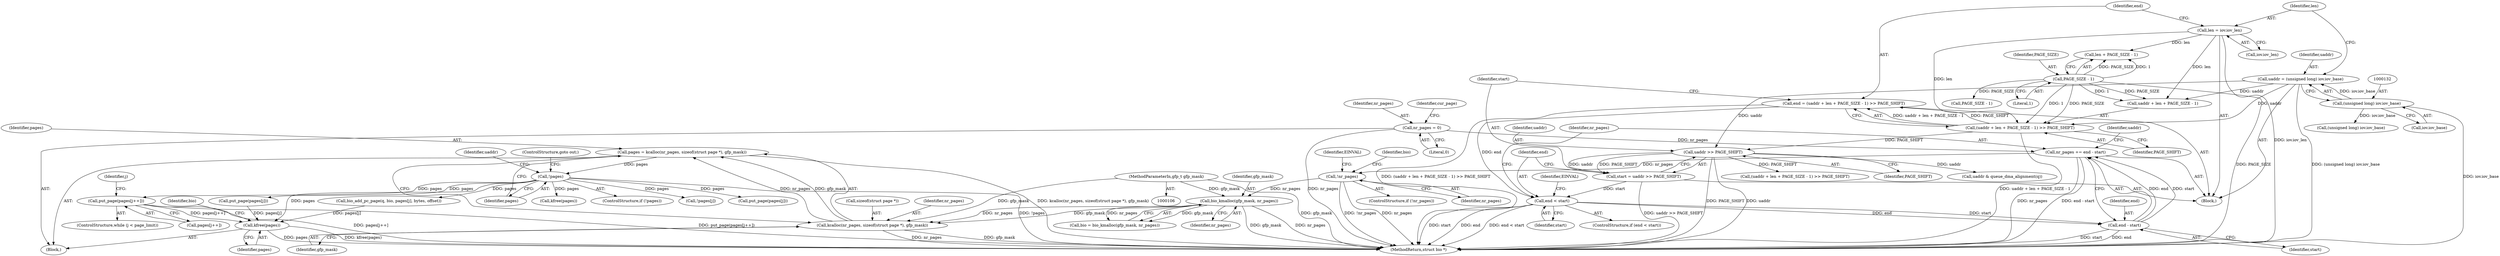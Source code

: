 digraph "0_linux_2b04e8f6bbb196cab4b232af0f8d48ff2c7a8058@pointer" {
"1000381" [label="(Call,put_page(pages[j++]))"];
"1000213" [label="(Call,!pages)"];
"1000205" [label="(Call,pages = kcalloc(nr_pages, sizeof(struct page *), gfp_mask))"];
"1000207" [label="(Call,kcalloc(nr_pages, sizeof(struct page *), gfp_mask))"];
"1000191" [label="(Call,bio_kmalloc(gfp_mask, nr_pages))"];
"1000109" [label="(MethodParameterIn,gfp_t gfp_mask)"];
"1000183" [label="(Call,!nr_pages)"];
"1000168" [label="(Call,nr_pages += end - start)"];
"1000170" [label="(Call,end - start)"];
"1000161" [label="(Call,end < start)"];
"1000143" [label="(Call,end = (uaddr + len + PAGE_SIZE - 1) >> PAGE_SHIFT)"];
"1000145" [label="(Call,(uaddr + len + PAGE_SIZE - 1) >> PAGE_SHIFT)"];
"1000129" [label="(Call,uaddr = (unsigned long) iov.iov_base)"];
"1000131" [label="(Call,(unsigned long) iov.iov_base)"];
"1000137" [label="(Call,len = iov.iov_len)"];
"1000150" [label="(Call,PAGE_SIZE - 1)"];
"1000155" [label="(Call,start = uaddr >> PAGE_SHIFT)"];
"1000157" [label="(Call,uaddr >> PAGE_SHIFT)"];
"1000113" [label="(Call,nr_pages = 0)"];
"1000386" [label="(Call,kfree(pages))"];
"1000150" [label="(Call,PAGE_SIZE - 1)"];
"1000213" [label="(Call,!pages)"];
"1000162" [label="(Identifier,end)"];
"1000113" [label="(Call,nr_pages = 0)"];
"1000205" [label="(Call,pages = kcalloc(nr_pages, sizeof(struct page *), gfp_mask))"];
"1000386" [label="(Call,kfree(pages))"];
"1000145" [label="(Call,(uaddr + len + PAGE_SIZE - 1) >> PAGE_SHIFT)"];
"1000153" [label="(Identifier,PAGE_SHIFT)"];
"1000171" [label="(Identifier,end)"];
"1000377" [label="(ControlStructure,while (j < page_limit))"];
"1000159" [label="(Identifier,PAGE_SHIFT)"];
"1000143" [label="(Call,end = (uaddr + len + PAGE_SIZE - 1) >> PAGE_SHIFT)"];
"1000163" [label="(Identifier,start)"];
"1000133" [label="(Call,iov.iov_base)"];
"1000191" [label="(Call,bio_kmalloc(gfp_mask, nr_pages))"];
"1000161" [label="(Call,end < start)"];
"1000167" [label="(Identifier,EINVAL)"];
"1000214" [label="(Identifier,pages)"];
"1000170" [label="(Call,end - start)"];
"1000158" [label="(Identifier,uaddr)"];
"1000402" [label="(Call,kfree(pages))"];
"1000169" [label="(Identifier,nr_pages)"];
"1000189" [label="(Call,bio = bio_kmalloc(gfp_mask, nr_pages))"];
"1000129" [label="(Call,uaddr = (unsigned long) iov.iov_base)"];
"1000138" [label="(Identifier,len)"];
"1000120" [label="(Identifier,cur_page)"];
"1000387" [label="(Identifier,pages)"];
"1000174" [label="(Call,uaddr & queue_dma_alignment(q))"];
"1000155" [label="(Call,start = uaddr >> PAGE_SHIFT)"];
"1000127" [label="(Block,)"];
"1000389" [label="(Identifier,bio)"];
"1000239" [label="(Call,PAGE_SIZE - 1)"];
"1000148" [label="(Call,len + PAGE_SIZE - 1)"];
"1000110" [label="(Block,)"];
"1000215" [label="(ControlStructure,goto out;)"];
"1000192" [label="(Identifier,gfp_mask)"];
"1000151" [label="(Identifier,PAGE_SIZE)"];
"1000219" [label="(Identifier,uaddr)"];
"1000168" [label="(Call,nr_pages += end - start)"];
"1000131" [label="(Call,(unsigned long) iov.iov_base)"];
"1000146" [label="(Call,uaddr + len + PAGE_SIZE - 1)"];
"1000139" [label="(Call,iov.iov_len)"];
"1000157" [label="(Call,uaddr >> PAGE_SHIFT)"];
"1000188" [label="(Identifier,EINVAL)"];
"1000207" [label="(Call,kcalloc(nr_pages, sizeof(struct page *), gfp_mask))"];
"1000190" [label="(Identifier,bio)"];
"1000175" [label="(Identifier,uaddr)"];
"1000379" [label="(Identifier,j)"];
"1000409" [label="(MethodReturn,struct bio *)"];
"1000209" [label="(Call,sizeof(struct page *))"];
"1000220" [label="(Call,(unsigned long) iov.iov_base)"];
"1000160" [label="(ControlStructure,if (end < start))"];
"1000234" [label="(Call,(uaddr + len + PAGE_SIZE - 1) >> PAGE_SHIFT)"];
"1000193" [label="(Identifier,nr_pages)"];
"1000348" [label="(Call,bio_add_pc_page(q, bio, pages[j], bytes, offset))"];
"1000212" [label="(ControlStructure,if (!pages))"];
"1000364" [label="(Call,put_page(pages[j]))"];
"1000182" [label="(ControlStructure,if (!nr_pages))"];
"1000172" [label="(Identifier,start)"];
"1000137" [label="(Call,len = iov.iov_len)"];
"1000294" [label="(Call,!pages[j])"];
"1000208" [label="(Identifier,nr_pages)"];
"1000152" [label="(Literal,1)"];
"1000184" [label="(Identifier,nr_pages)"];
"1000114" [label="(Identifier,nr_pages)"];
"1000115" [label="(Literal,0)"];
"1000156" [label="(Identifier,start)"];
"1000382" [label="(Call,pages[j++])"];
"1000299" [label="(Call,put_page(pages[j]))"];
"1000144" [label="(Identifier,end)"];
"1000130" [label="(Identifier,uaddr)"];
"1000206" [label="(Identifier,pages)"];
"1000109" [label="(MethodParameterIn,gfp_t gfp_mask)"];
"1000183" [label="(Call,!nr_pages)"];
"1000381" [label="(Call,put_page(pages[j++]))"];
"1000211" [label="(Identifier,gfp_mask)"];
"1000381" -> "1000377"  [label="AST: "];
"1000381" -> "1000382"  [label="CFG: "];
"1000382" -> "1000381"  [label="AST: "];
"1000379" -> "1000381"  [label="CFG: "];
"1000381" -> "1000409"  [label="DDG: pages[j++]"];
"1000381" -> "1000409"  [label="DDG: put_page(pages[j++])"];
"1000213" -> "1000381"  [label="DDG: pages"];
"1000381" -> "1000386"  [label="DDG: pages[j++]"];
"1000213" -> "1000212"  [label="AST: "];
"1000213" -> "1000214"  [label="CFG: "];
"1000214" -> "1000213"  [label="AST: "];
"1000215" -> "1000213"  [label="CFG: "];
"1000219" -> "1000213"  [label="CFG: "];
"1000213" -> "1000409"  [label="DDG: !pages"];
"1000205" -> "1000213"  [label="DDG: pages"];
"1000213" -> "1000294"  [label="DDG: pages"];
"1000213" -> "1000299"  [label="DDG: pages"];
"1000213" -> "1000348"  [label="DDG: pages"];
"1000213" -> "1000364"  [label="DDG: pages"];
"1000213" -> "1000386"  [label="DDG: pages"];
"1000213" -> "1000402"  [label="DDG: pages"];
"1000205" -> "1000110"  [label="AST: "];
"1000205" -> "1000207"  [label="CFG: "];
"1000206" -> "1000205"  [label="AST: "];
"1000207" -> "1000205"  [label="AST: "];
"1000214" -> "1000205"  [label="CFG: "];
"1000205" -> "1000409"  [label="DDG: kcalloc(nr_pages, sizeof(struct page *), gfp_mask)"];
"1000207" -> "1000205"  [label="DDG: nr_pages"];
"1000207" -> "1000205"  [label="DDG: gfp_mask"];
"1000207" -> "1000211"  [label="CFG: "];
"1000208" -> "1000207"  [label="AST: "];
"1000209" -> "1000207"  [label="AST: "];
"1000211" -> "1000207"  [label="AST: "];
"1000207" -> "1000409"  [label="DDG: nr_pages"];
"1000207" -> "1000409"  [label="DDG: gfp_mask"];
"1000191" -> "1000207"  [label="DDG: nr_pages"];
"1000191" -> "1000207"  [label="DDG: gfp_mask"];
"1000109" -> "1000207"  [label="DDG: gfp_mask"];
"1000191" -> "1000189"  [label="AST: "];
"1000191" -> "1000193"  [label="CFG: "];
"1000192" -> "1000191"  [label="AST: "];
"1000193" -> "1000191"  [label="AST: "];
"1000189" -> "1000191"  [label="CFG: "];
"1000191" -> "1000409"  [label="DDG: nr_pages"];
"1000191" -> "1000409"  [label="DDG: gfp_mask"];
"1000191" -> "1000189"  [label="DDG: gfp_mask"];
"1000191" -> "1000189"  [label="DDG: nr_pages"];
"1000109" -> "1000191"  [label="DDG: gfp_mask"];
"1000183" -> "1000191"  [label="DDG: nr_pages"];
"1000109" -> "1000106"  [label="AST: "];
"1000109" -> "1000409"  [label="DDG: gfp_mask"];
"1000183" -> "1000182"  [label="AST: "];
"1000183" -> "1000184"  [label="CFG: "];
"1000184" -> "1000183"  [label="AST: "];
"1000188" -> "1000183"  [label="CFG: "];
"1000190" -> "1000183"  [label="CFG: "];
"1000183" -> "1000409"  [label="DDG: nr_pages"];
"1000183" -> "1000409"  [label="DDG: !nr_pages"];
"1000168" -> "1000183"  [label="DDG: nr_pages"];
"1000168" -> "1000127"  [label="AST: "];
"1000168" -> "1000170"  [label="CFG: "];
"1000169" -> "1000168"  [label="AST: "];
"1000170" -> "1000168"  [label="AST: "];
"1000175" -> "1000168"  [label="CFG: "];
"1000168" -> "1000409"  [label="DDG: nr_pages"];
"1000168" -> "1000409"  [label="DDG: end - start"];
"1000170" -> "1000168"  [label="DDG: end"];
"1000170" -> "1000168"  [label="DDG: start"];
"1000113" -> "1000168"  [label="DDG: nr_pages"];
"1000170" -> "1000172"  [label="CFG: "];
"1000171" -> "1000170"  [label="AST: "];
"1000172" -> "1000170"  [label="AST: "];
"1000170" -> "1000409"  [label="DDG: start"];
"1000170" -> "1000409"  [label="DDG: end"];
"1000161" -> "1000170"  [label="DDG: end"];
"1000161" -> "1000170"  [label="DDG: start"];
"1000161" -> "1000160"  [label="AST: "];
"1000161" -> "1000163"  [label="CFG: "];
"1000162" -> "1000161"  [label="AST: "];
"1000163" -> "1000161"  [label="AST: "];
"1000167" -> "1000161"  [label="CFG: "];
"1000169" -> "1000161"  [label="CFG: "];
"1000161" -> "1000409"  [label="DDG: start"];
"1000161" -> "1000409"  [label="DDG: end"];
"1000161" -> "1000409"  [label="DDG: end < start"];
"1000143" -> "1000161"  [label="DDG: end"];
"1000155" -> "1000161"  [label="DDG: start"];
"1000143" -> "1000127"  [label="AST: "];
"1000143" -> "1000145"  [label="CFG: "];
"1000144" -> "1000143"  [label="AST: "];
"1000145" -> "1000143"  [label="AST: "];
"1000156" -> "1000143"  [label="CFG: "];
"1000143" -> "1000409"  [label="DDG: (uaddr + len + PAGE_SIZE - 1) >> PAGE_SHIFT"];
"1000145" -> "1000143"  [label="DDG: uaddr + len + PAGE_SIZE - 1"];
"1000145" -> "1000143"  [label="DDG: PAGE_SHIFT"];
"1000145" -> "1000153"  [label="CFG: "];
"1000146" -> "1000145"  [label="AST: "];
"1000153" -> "1000145"  [label="AST: "];
"1000145" -> "1000409"  [label="DDG: uaddr + len + PAGE_SIZE - 1"];
"1000129" -> "1000145"  [label="DDG: uaddr"];
"1000137" -> "1000145"  [label="DDG: len"];
"1000150" -> "1000145"  [label="DDG: PAGE_SIZE"];
"1000150" -> "1000145"  [label="DDG: 1"];
"1000145" -> "1000157"  [label="DDG: PAGE_SHIFT"];
"1000129" -> "1000127"  [label="AST: "];
"1000129" -> "1000131"  [label="CFG: "];
"1000130" -> "1000129"  [label="AST: "];
"1000131" -> "1000129"  [label="AST: "];
"1000138" -> "1000129"  [label="CFG: "];
"1000129" -> "1000409"  [label="DDG: (unsigned long) iov.iov_base"];
"1000131" -> "1000129"  [label="DDG: iov.iov_base"];
"1000129" -> "1000146"  [label="DDG: uaddr"];
"1000129" -> "1000157"  [label="DDG: uaddr"];
"1000131" -> "1000133"  [label="CFG: "];
"1000132" -> "1000131"  [label="AST: "];
"1000133" -> "1000131"  [label="AST: "];
"1000131" -> "1000409"  [label="DDG: iov.iov_base"];
"1000131" -> "1000220"  [label="DDG: iov.iov_base"];
"1000137" -> "1000127"  [label="AST: "];
"1000137" -> "1000139"  [label="CFG: "];
"1000138" -> "1000137"  [label="AST: "];
"1000139" -> "1000137"  [label="AST: "];
"1000144" -> "1000137"  [label="CFG: "];
"1000137" -> "1000409"  [label="DDG: iov.iov_len"];
"1000137" -> "1000146"  [label="DDG: len"];
"1000137" -> "1000148"  [label="DDG: len"];
"1000150" -> "1000148"  [label="AST: "];
"1000150" -> "1000152"  [label="CFG: "];
"1000151" -> "1000150"  [label="AST: "];
"1000152" -> "1000150"  [label="AST: "];
"1000148" -> "1000150"  [label="CFG: "];
"1000150" -> "1000409"  [label="DDG: PAGE_SIZE"];
"1000150" -> "1000146"  [label="DDG: PAGE_SIZE"];
"1000150" -> "1000146"  [label="DDG: 1"];
"1000150" -> "1000148"  [label="DDG: PAGE_SIZE"];
"1000150" -> "1000148"  [label="DDG: 1"];
"1000150" -> "1000239"  [label="DDG: PAGE_SIZE"];
"1000155" -> "1000127"  [label="AST: "];
"1000155" -> "1000157"  [label="CFG: "];
"1000156" -> "1000155"  [label="AST: "];
"1000157" -> "1000155"  [label="AST: "];
"1000162" -> "1000155"  [label="CFG: "];
"1000155" -> "1000409"  [label="DDG: uaddr >> PAGE_SHIFT"];
"1000157" -> "1000155"  [label="DDG: uaddr"];
"1000157" -> "1000155"  [label="DDG: PAGE_SHIFT"];
"1000157" -> "1000159"  [label="CFG: "];
"1000158" -> "1000157"  [label="AST: "];
"1000159" -> "1000157"  [label="AST: "];
"1000157" -> "1000409"  [label="DDG: PAGE_SHIFT"];
"1000157" -> "1000409"  [label="DDG: uaddr"];
"1000157" -> "1000174"  [label="DDG: uaddr"];
"1000157" -> "1000234"  [label="DDG: PAGE_SHIFT"];
"1000113" -> "1000110"  [label="AST: "];
"1000113" -> "1000115"  [label="CFG: "];
"1000114" -> "1000113"  [label="AST: "];
"1000115" -> "1000113"  [label="AST: "];
"1000120" -> "1000113"  [label="CFG: "];
"1000113" -> "1000409"  [label="DDG: nr_pages"];
"1000386" -> "1000110"  [label="AST: "];
"1000386" -> "1000387"  [label="CFG: "];
"1000387" -> "1000386"  [label="AST: "];
"1000389" -> "1000386"  [label="CFG: "];
"1000386" -> "1000409"  [label="DDG: pages"];
"1000386" -> "1000409"  [label="DDG: kfree(pages)"];
"1000364" -> "1000386"  [label="DDG: pages[j]"];
"1000348" -> "1000386"  [label="DDG: pages[j]"];
}
